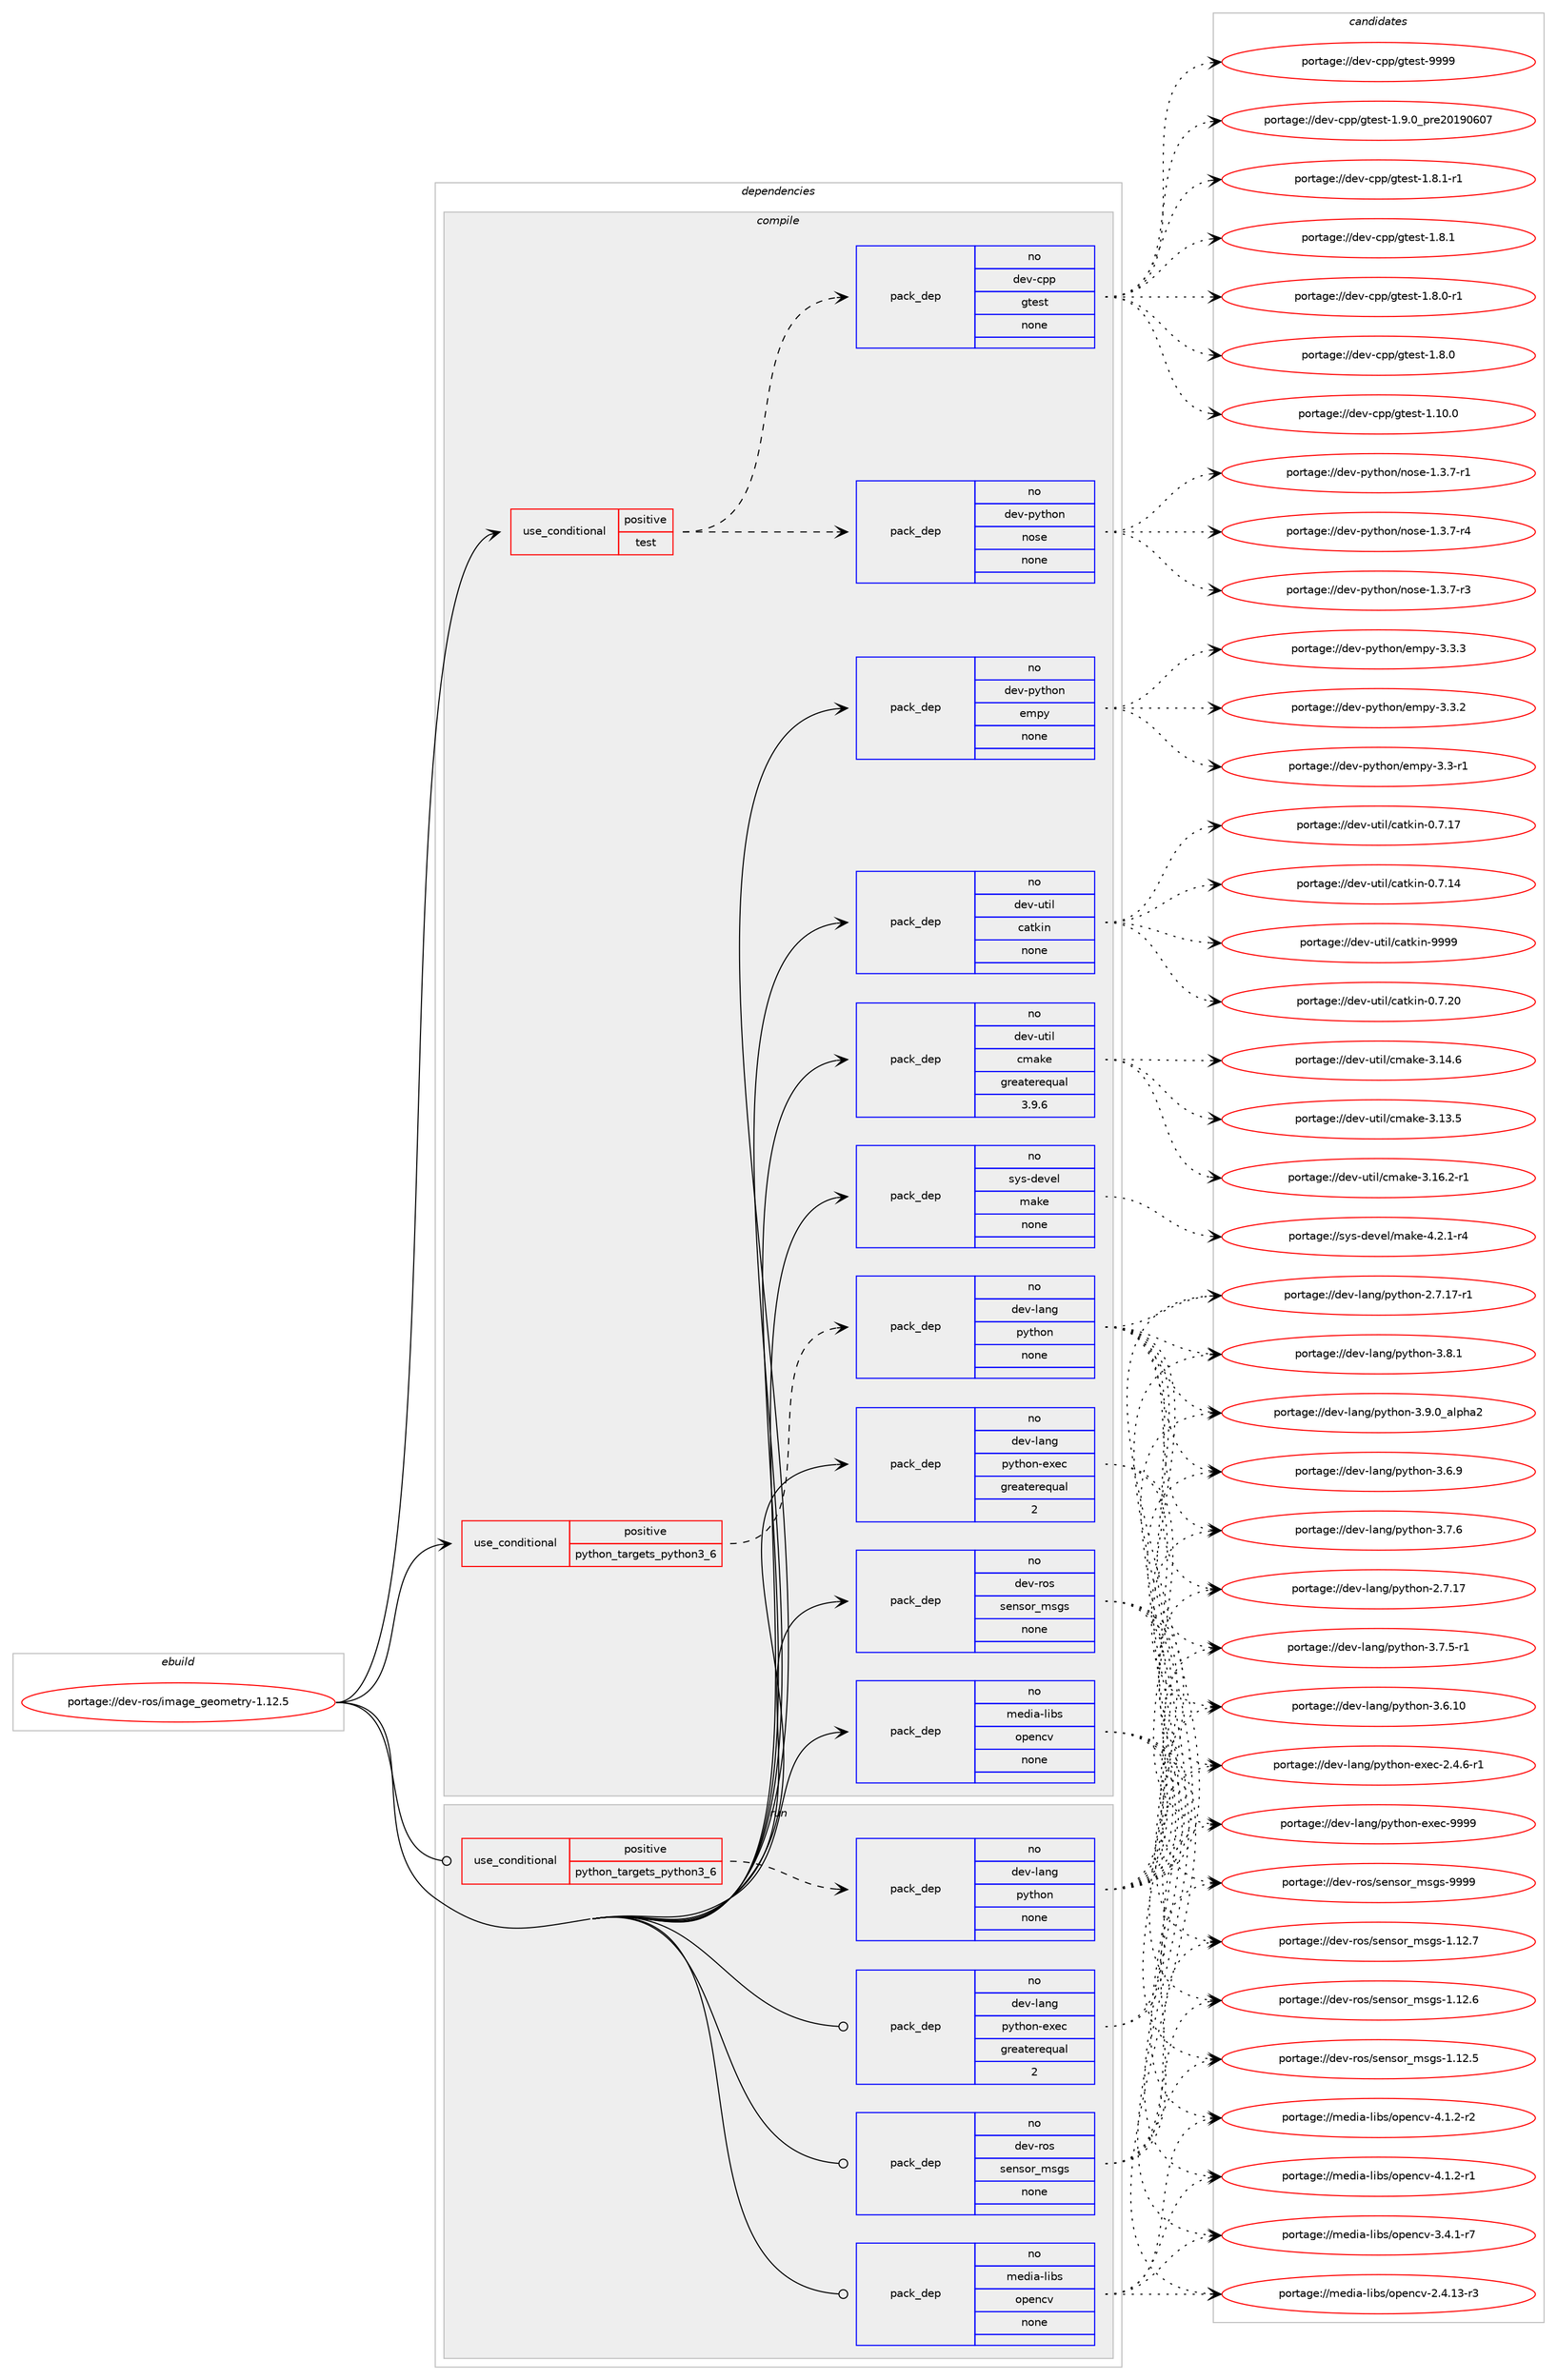 digraph prolog {

# *************
# Graph options
# *************

newrank=true;
concentrate=true;
compound=true;
graph [rankdir=LR,fontname=Helvetica,fontsize=10,ranksep=1.5];#, ranksep=2.5, nodesep=0.2];
edge  [arrowhead=vee];
node  [fontname=Helvetica,fontsize=10];

# **********
# The ebuild
# **********

subgraph cluster_leftcol {
color=gray;
label=<<i>ebuild</i>>;
id [label="portage://dev-ros/image_geometry-1.12.5", color=red, width=4, href="../dev-ros/image_geometry-1.12.5.svg"];
}

# ****************
# The dependencies
# ****************

subgraph cluster_midcol {
color=gray;
label=<<i>dependencies</i>>;
subgraph cluster_compile {
fillcolor="#eeeeee";
style=filled;
label=<<i>compile</i>>;
subgraph cond100197 {
dependency400847 [label=<<TABLE BORDER="0" CELLBORDER="1" CELLSPACING="0" CELLPADDING="4"><TR><TD ROWSPAN="3" CELLPADDING="10">use_conditional</TD></TR><TR><TD>positive</TD></TR><TR><TD>python_targets_python3_6</TD></TR></TABLE>>, shape=none, color=red];
subgraph pack295797 {
dependency400848 [label=<<TABLE BORDER="0" CELLBORDER="1" CELLSPACING="0" CELLPADDING="4" WIDTH="220"><TR><TD ROWSPAN="6" CELLPADDING="30">pack_dep</TD></TR><TR><TD WIDTH="110">no</TD></TR><TR><TD>dev-lang</TD></TR><TR><TD>python</TD></TR><TR><TD>none</TD></TR><TR><TD></TD></TR></TABLE>>, shape=none, color=blue];
}
dependency400847:e -> dependency400848:w [weight=20,style="dashed",arrowhead="vee"];
}
id:e -> dependency400847:w [weight=20,style="solid",arrowhead="vee"];
subgraph cond100198 {
dependency400849 [label=<<TABLE BORDER="0" CELLBORDER="1" CELLSPACING="0" CELLPADDING="4"><TR><TD ROWSPAN="3" CELLPADDING="10">use_conditional</TD></TR><TR><TD>positive</TD></TR><TR><TD>test</TD></TR></TABLE>>, shape=none, color=red];
subgraph pack295798 {
dependency400850 [label=<<TABLE BORDER="0" CELLBORDER="1" CELLSPACING="0" CELLPADDING="4" WIDTH="220"><TR><TD ROWSPAN="6" CELLPADDING="30">pack_dep</TD></TR><TR><TD WIDTH="110">no</TD></TR><TR><TD>dev-python</TD></TR><TR><TD>nose</TD></TR><TR><TD>none</TD></TR><TR><TD></TD></TR></TABLE>>, shape=none, color=blue];
}
dependency400849:e -> dependency400850:w [weight=20,style="dashed",arrowhead="vee"];
subgraph pack295799 {
dependency400851 [label=<<TABLE BORDER="0" CELLBORDER="1" CELLSPACING="0" CELLPADDING="4" WIDTH="220"><TR><TD ROWSPAN="6" CELLPADDING="30">pack_dep</TD></TR><TR><TD WIDTH="110">no</TD></TR><TR><TD>dev-cpp</TD></TR><TR><TD>gtest</TD></TR><TR><TD>none</TD></TR><TR><TD></TD></TR></TABLE>>, shape=none, color=blue];
}
dependency400849:e -> dependency400851:w [weight=20,style="dashed",arrowhead="vee"];
}
id:e -> dependency400849:w [weight=20,style="solid",arrowhead="vee"];
subgraph pack295800 {
dependency400852 [label=<<TABLE BORDER="0" CELLBORDER="1" CELLSPACING="0" CELLPADDING="4" WIDTH="220"><TR><TD ROWSPAN="6" CELLPADDING="30">pack_dep</TD></TR><TR><TD WIDTH="110">no</TD></TR><TR><TD>dev-lang</TD></TR><TR><TD>python-exec</TD></TR><TR><TD>greaterequal</TD></TR><TR><TD>2</TD></TR></TABLE>>, shape=none, color=blue];
}
id:e -> dependency400852:w [weight=20,style="solid",arrowhead="vee"];
subgraph pack295801 {
dependency400853 [label=<<TABLE BORDER="0" CELLBORDER="1" CELLSPACING="0" CELLPADDING="4" WIDTH="220"><TR><TD ROWSPAN="6" CELLPADDING="30">pack_dep</TD></TR><TR><TD WIDTH="110">no</TD></TR><TR><TD>dev-python</TD></TR><TR><TD>empy</TD></TR><TR><TD>none</TD></TR><TR><TD></TD></TR></TABLE>>, shape=none, color=blue];
}
id:e -> dependency400853:w [weight=20,style="solid",arrowhead="vee"];
subgraph pack295802 {
dependency400854 [label=<<TABLE BORDER="0" CELLBORDER="1" CELLSPACING="0" CELLPADDING="4" WIDTH="220"><TR><TD ROWSPAN="6" CELLPADDING="30">pack_dep</TD></TR><TR><TD WIDTH="110">no</TD></TR><TR><TD>dev-ros</TD></TR><TR><TD>sensor_msgs</TD></TR><TR><TD>none</TD></TR><TR><TD></TD></TR></TABLE>>, shape=none, color=blue];
}
id:e -> dependency400854:w [weight=20,style="solid",arrowhead="vee"];
subgraph pack295803 {
dependency400855 [label=<<TABLE BORDER="0" CELLBORDER="1" CELLSPACING="0" CELLPADDING="4" WIDTH="220"><TR><TD ROWSPAN="6" CELLPADDING="30">pack_dep</TD></TR><TR><TD WIDTH="110">no</TD></TR><TR><TD>dev-util</TD></TR><TR><TD>catkin</TD></TR><TR><TD>none</TD></TR><TR><TD></TD></TR></TABLE>>, shape=none, color=blue];
}
id:e -> dependency400855:w [weight=20,style="solid",arrowhead="vee"];
subgraph pack295804 {
dependency400856 [label=<<TABLE BORDER="0" CELLBORDER="1" CELLSPACING="0" CELLPADDING="4" WIDTH="220"><TR><TD ROWSPAN="6" CELLPADDING="30">pack_dep</TD></TR><TR><TD WIDTH="110">no</TD></TR><TR><TD>dev-util</TD></TR><TR><TD>cmake</TD></TR><TR><TD>greaterequal</TD></TR><TR><TD>3.9.6</TD></TR></TABLE>>, shape=none, color=blue];
}
id:e -> dependency400856:w [weight=20,style="solid",arrowhead="vee"];
subgraph pack295805 {
dependency400857 [label=<<TABLE BORDER="0" CELLBORDER="1" CELLSPACING="0" CELLPADDING="4" WIDTH="220"><TR><TD ROWSPAN="6" CELLPADDING="30">pack_dep</TD></TR><TR><TD WIDTH="110">no</TD></TR><TR><TD>media-libs</TD></TR><TR><TD>opencv</TD></TR><TR><TD>none</TD></TR><TR><TD></TD></TR></TABLE>>, shape=none, color=blue];
}
id:e -> dependency400857:w [weight=20,style="solid",arrowhead="vee"];
subgraph pack295806 {
dependency400858 [label=<<TABLE BORDER="0" CELLBORDER="1" CELLSPACING="0" CELLPADDING="4" WIDTH="220"><TR><TD ROWSPAN="6" CELLPADDING="30">pack_dep</TD></TR><TR><TD WIDTH="110">no</TD></TR><TR><TD>sys-devel</TD></TR><TR><TD>make</TD></TR><TR><TD>none</TD></TR><TR><TD></TD></TR></TABLE>>, shape=none, color=blue];
}
id:e -> dependency400858:w [weight=20,style="solid",arrowhead="vee"];
}
subgraph cluster_compileandrun {
fillcolor="#eeeeee";
style=filled;
label=<<i>compile and run</i>>;
}
subgraph cluster_run {
fillcolor="#eeeeee";
style=filled;
label=<<i>run</i>>;
subgraph cond100199 {
dependency400859 [label=<<TABLE BORDER="0" CELLBORDER="1" CELLSPACING="0" CELLPADDING="4"><TR><TD ROWSPAN="3" CELLPADDING="10">use_conditional</TD></TR><TR><TD>positive</TD></TR><TR><TD>python_targets_python3_6</TD></TR></TABLE>>, shape=none, color=red];
subgraph pack295807 {
dependency400860 [label=<<TABLE BORDER="0" CELLBORDER="1" CELLSPACING="0" CELLPADDING="4" WIDTH="220"><TR><TD ROWSPAN="6" CELLPADDING="30">pack_dep</TD></TR><TR><TD WIDTH="110">no</TD></TR><TR><TD>dev-lang</TD></TR><TR><TD>python</TD></TR><TR><TD>none</TD></TR><TR><TD></TD></TR></TABLE>>, shape=none, color=blue];
}
dependency400859:e -> dependency400860:w [weight=20,style="dashed",arrowhead="vee"];
}
id:e -> dependency400859:w [weight=20,style="solid",arrowhead="odot"];
subgraph pack295808 {
dependency400861 [label=<<TABLE BORDER="0" CELLBORDER="1" CELLSPACING="0" CELLPADDING="4" WIDTH="220"><TR><TD ROWSPAN="6" CELLPADDING="30">pack_dep</TD></TR><TR><TD WIDTH="110">no</TD></TR><TR><TD>dev-lang</TD></TR><TR><TD>python-exec</TD></TR><TR><TD>greaterequal</TD></TR><TR><TD>2</TD></TR></TABLE>>, shape=none, color=blue];
}
id:e -> dependency400861:w [weight=20,style="solid",arrowhead="odot"];
subgraph pack295809 {
dependency400862 [label=<<TABLE BORDER="0" CELLBORDER="1" CELLSPACING="0" CELLPADDING="4" WIDTH="220"><TR><TD ROWSPAN="6" CELLPADDING="30">pack_dep</TD></TR><TR><TD WIDTH="110">no</TD></TR><TR><TD>dev-ros</TD></TR><TR><TD>sensor_msgs</TD></TR><TR><TD>none</TD></TR><TR><TD></TD></TR></TABLE>>, shape=none, color=blue];
}
id:e -> dependency400862:w [weight=20,style="solid",arrowhead="odot"];
subgraph pack295810 {
dependency400863 [label=<<TABLE BORDER="0" CELLBORDER="1" CELLSPACING="0" CELLPADDING="4" WIDTH="220"><TR><TD ROWSPAN="6" CELLPADDING="30">pack_dep</TD></TR><TR><TD WIDTH="110">no</TD></TR><TR><TD>media-libs</TD></TR><TR><TD>opencv</TD></TR><TR><TD>none</TD></TR><TR><TD></TD></TR></TABLE>>, shape=none, color=blue];
}
id:e -> dependency400863:w [weight=20,style="solid",arrowhead="odot"];
}
}

# **************
# The candidates
# **************

subgraph cluster_choices {
rank=same;
color=gray;
label=<<i>candidates</i>>;

subgraph choice295797 {
color=black;
nodesep=1;
choice10010111845108971101034711212111610411111045514657464895971081121049750 [label="portage://dev-lang/python-3.9.0_alpha2", color=red, width=4,href="../dev-lang/python-3.9.0_alpha2.svg"];
choice100101118451089711010347112121116104111110455146564649 [label="portage://dev-lang/python-3.8.1", color=red, width=4,href="../dev-lang/python-3.8.1.svg"];
choice100101118451089711010347112121116104111110455146554654 [label="portage://dev-lang/python-3.7.6", color=red, width=4,href="../dev-lang/python-3.7.6.svg"];
choice1001011184510897110103471121211161041111104551465546534511449 [label="portage://dev-lang/python-3.7.5-r1", color=red, width=4,href="../dev-lang/python-3.7.5-r1.svg"];
choice100101118451089711010347112121116104111110455146544657 [label="portage://dev-lang/python-3.6.9", color=red, width=4,href="../dev-lang/python-3.6.9.svg"];
choice10010111845108971101034711212111610411111045514654464948 [label="portage://dev-lang/python-3.6.10", color=red, width=4,href="../dev-lang/python-3.6.10.svg"];
choice100101118451089711010347112121116104111110455046554649554511449 [label="portage://dev-lang/python-2.7.17-r1", color=red, width=4,href="../dev-lang/python-2.7.17-r1.svg"];
choice10010111845108971101034711212111610411111045504655464955 [label="portage://dev-lang/python-2.7.17", color=red, width=4,href="../dev-lang/python-2.7.17.svg"];
dependency400848:e -> choice10010111845108971101034711212111610411111045514657464895971081121049750:w [style=dotted,weight="100"];
dependency400848:e -> choice100101118451089711010347112121116104111110455146564649:w [style=dotted,weight="100"];
dependency400848:e -> choice100101118451089711010347112121116104111110455146554654:w [style=dotted,weight="100"];
dependency400848:e -> choice1001011184510897110103471121211161041111104551465546534511449:w [style=dotted,weight="100"];
dependency400848:e -> choice100101118451089711010347112121116104111110455146544657:w [style=dotted,weight="100"];
dependency400848:e -> choice10010111845108971101034711212111610411111045514654464948:w [style=dotted,weight="100"];
dependency400848:e -> choice100101118451089711010347112121116104111110455046554649554511449:w [style=dotted,weight="100"];
dependency400848:e -> choice10010111845108971101034711212111610411111045504655464955:w [style=dotted,weight="100"];
}
subgraph choice295798 {
color=black;
nodesep=1;
choice10010111845112121116104111110471101111151014549465146554511452 [label="portage://dev-python/nose-1.3.7-r4", color=red, width=4,href="../dev-python/nose-1.3.7-r4.svg"];
choice10010111845112121116104111110471101111151014549465146554511451 [label="portage://dev-python/nose-1.3.7-r3", color=red, width=4,href="../dev-python/nose-1.3.7-r3.svg"];
choice10010111845112121116104111110471101111151014549465146554511449 [label="portage://dev-python/nose-1.3.7-r1", color=red, width=4,href="../dev-python/nose-1.3.7-r1.svg"];
dependency400850:e -> choice10010111845112121116104111110471101111151014549465146554511452:w [style=dotted,weight="100"];
dependency400850:e -> choice10010111845112121116104111110471101111151014549465146554511451:w [style=dotted,weight="100"];
dependency400850:e -> choice10010111845112121116104111110471101111151014549465146554511449:w [style=dotted,weight="100"];
}
subgraph choice295799 {
color=black;
nodesep=1;
choice1001011184599112112471031161011151164557575757 [label="portage://dev-cpp/gtest-9999", color=red, width=4,href="../dev-cpp/gtest-9999.svg"];
choice100101118459911211247103116101115116454946574648951121141015048495748544855 [label="portage://dev-cpp/gtest-1.9.0_pre20190607", color=red, width=4,href="../dev-cpp/gtest-1.9.0_pre20190607.svg"];
choice1001011184599112112471031161011151164549465646494511449 [label="portage://dev-cpp/gtest-1.8.1-r1", color=red, width=4,href="../dev-cpp/gtest-1.8.1-r1.svg"];
choice100101118459911211247103116101115116454946564649 [label="portage://dev-cpp/gtest-1.8.1", color=red, width=4,href="../dev-cpp/gtest-1.8.1.svg"];
choice1001011184599112112471031161011151164549465646484511449 [label="portage://dev-cpp/gtest-1.8.0-r1", color=red, width=4,href="../dev-cpp/gtest-1.8.0-r1.svg"];
choice100101118459911211247103116101115116454946564648 [label="portage://dev-cpp/gtest-1.8.0", color=red, width=4,href="../dev-cpp/gtest-1.8.0.svg"];
choice10010111845991121124710311610111511645494649484648 [label="portage://dev-cpp/gtest-1.10.0", color=red, width=4,href="../dev-cpp/gtest-1.10.0.svg"];
dependency400851:e -> choice1001011184599112112471031161011151164557575757:w [style=dotted,weight="100"];
dependency400851:e -> choice100101118459911211247103116101115116454946574648951121141015048495748544855:w [style=dotted,weight="100"];
dependency400851:e -> choice1001011184599112112471031161011151164549465646494511449:w [style=dotted,weight="100"];
dependency400851:e -> choice100101118459911211247103116101115116454946564649:w [style=dotted,weight="100"];
dependency400851:e -> choice1001011184599112112471031161011151164549465646484511449:w [style=dotted,weight="100"];
dependency400851:e -> choice100101118459911211247103116101115116454946564648:w [style=dotted,weight="100"];
dependency400851:e -> choice10010111845991121124710311610111511645494649484648:w [style=dotted,weight="100"];
}
subgraph choice295800 {
color=black;
nodesep=1;
choice10010111845108971101034711212111610411111045101120101994557575757 [label="portage://dev-lang/python-exec-9999", color=red, width=4,href="../dev-lang/python-exec-9999.svg"];
choice10010111845108971101034711212111610411111045101120101994550465246544511449 [label="portage://dev-lang/python-exec-2.4.6-r1", color=red, width=4,href="../dev-lang/python-exec-2.4.6-r1.svg"];
dependency400852:e -> choice10010111845108971101034711212111610411111045101120101994557575757:w [style=dotted,weight="100"];
dependency400852:e -> choice10010111845108971101034711212111610411111045101120101994550465246544511449:w [style=dotted,weight="100"];
}
subgraph choice295801 {
color=black;
nodesep=1;
choice1001011184511212111610411111047101109112121455146514651 [label="portage://dev-python/empy-3.3.3", color=red, width=4,href="../dev-python/empy-3.3.3.svg"];
choice1001011184511212111610411111047101109112121455146514650 [label="portage://dev-python/empy-3.3.2", color=red, width=4,href="../dev-python/empy-3.3.2.svg"];
choice1001011184511212111610411111047101109112121455146514511449 [label="portage://dev-python/empy-3.3-r1", color=red, width=4,href="../dev-python/empy-3.3-r1.svg"];
dependency400853:e -> choice1001011184511212111610411111047101109112121455146514651:w [style=dotted,weight="100"];
dependency400853:e -> choice1001011184511212111610411111047101109112121455146514650:w [style=dotted,weight="100"];
dependency400853:e -> choice1001011184511212111610411111047101109112121455146514511449:w [style=dotted,weight="100"];
}
subgraph choice295802 {
color=black;
nodesep=1;
choice1001011184511411111547115101110115111114951091151031154557575757 [label="portage://dev-ros/sensor_msgs-9999", color=red, width=4,href="../dev-ros/sensor_msgs-9999.svg"];
choice10010111845114111115471151011101151111149510911510311545494649504655 [label="portage://dev-ros/sensor_msgs-1.12.7", color=red, width=4,href="../dev-ros/sensor_msgs-1.12.7.svg"];
choice10010111845114111115471151011101151111149510911510311545494649504654 [label="portage://dev-ros/sensor_msgs-1.12.6", color=red, width=4,href="../dev-ros/sensor_msgs-1.12.6.svg"];
choice10010111845114111115471151011101151111149510911510311545494649504653 [label="portage://dev-ros/sensor_msgs-1.12.5", color=red, width=4,href="../dev-ros/sensor_msgs-1.12.5.svg"];
dependency400854:e -> choice1001011184511411111547115101110115111114951091151031154557575757:w [style=dotted,weight="100"];
dependency400854:e -> choice10010111845114111115471151011101151111149510911510311545494649504655:w [style=dotted,weight="100"];
dependency400854:e -> choice10010111845114111115471151011101151111149510911510311545494649504654:w [style=dotted,weight="100"];
dependency400854:e -> choice10010111845114111115471151011101151111149510911510311545494649504653:w [style=dotted,weight="100"];
}
subgraph choice295803 {
color=black;
nodesep=1;
choice100101118451171161051084799971161071051104557575757 [label="portage://dev-util/catkin-9999", color=red, width=4,href="../dev-util/catkin-9999.svg"];
choice1001011184511711610510847999711610710511045484655465048 [label="portage://dev-util/catkin-0.7.20", color=red, width=4,href="../dev-util/catkin-0.7.20.svg"];
choice1001011184511711610510847999711610710511045484655464955 [label="portage://dev-util/catkin-0.7.17", color=red, width=4,href="../dev-util/catkin-0.7.17.svg"];
choice1001011184511711610510847999711610710511045484655464952 [label="portage://dev-util/catkin-0.7.14", color=red, width=4,href="../dev-util/catkin-0.7.14.svg"];
dependency400855:e -> choice100101118451171161051084799971161071051104557575757:w [style=dotted,weight="100"];
dependency400855:e -> choice1001011184511711610510847999711610710511045484655465048:w [style=dotted,weight="100"];
dependency400855:e -> choice1001011184511711610510847999711610710511045484655464955:w [style=dotted,weight="100"];
dependency400855:e -> choice1001011184511711610510847999711610710511045484655464952:w [style=dotted,weight="100"];
}
subgraph choice295804 {
color=black;
nodesep=1;
choice10010111845117116105108479910997107101455146495446504511449 [label="portage://dev-util/cmake-3.16.2-r1", color=red, width=4,href="../dev-util/cmake-3.16.2-r1.svg"];
choice1001011184511711610510847991099710710145514649524654 [label="portage://dev-util/cmake-3.14.6", color=red, width=4,href="../dev-util/cmake-3.14.6.svg"];
choice1001011184511711610510847991099710710145514649514653 [label="portage://dev-util/cmake-3.13.5", color=red, width=4,href="../dev-util/cmake-3.13.5.svg"];
dependency400856:e -> choice10010111845117116105108479910997107101455146495446504511449:w [style=dotted,weight="100"];
dependency400856:e -> choice1001011184511711610510847991099710710145514649524654:w [style=dotted,weight="100"];
dependency400856:e -> choice1001011184511711610510847991099710710145514649514653:w [style=dotted,weight="100"];
}
subgraph choice295805 {
color=black;
nodesep=1;
choice10910110010597451081059811547111112101110991184552464946504511450 [label="portage://media-libs/opencv-4.1.2-r2", color=red, width=4,href="../media-libs/opencv-4.1.2-r2.svg"];
choice10910110010597451081059811547111112101110991184552464946504511449 [label="portage://media-libs/opencv-4.1.2-r1", color=red, width=4,href="../media-libs/opencv-4.1.2-r1.svg"];
choice10910110010597451081059811547111112101110991184551465246494511455 [label="portage://media-libs/opencv-3.4.1-r7", color=red, width=4,href="../media-libs/opencv-3.4.1-r7.svg"];
choice1091011001059745108105981154711111210111099118455046524649514511451 [label="portage://media-libs/opencv-2.4.13-r3", color=red, width=4,href="../media-libs/opencv-2.4.13-r3.svg"];
dependency400857:e -> choice10910110010597451081059811547111112101110991184552464946504511450:w [style=dotted,weight="100"];
dependency400857:e -> choice10910110010597451081059811547111112101110991184552464946504511449:w [style=dotted,weight="100"];
dependency400857:e -> choice10910110010597451081059811547111112101110991184551465246494511455:w [style=dotted,weight="100"];
dependency400857:e -> choice1091011001059745108105981154711111210111099118455046524649514511451:w [style=dotted,weight="100"];
}
subgraph choice295806 {
color=black;
nodesep=1;
choice1151211154510010111810110847109971071014552465046494511452 [label="portage://sys-devel/make-4.2.1-r4", color=red, width=4,href="../sys-devel/make-4.2.1-r4.svg"];
dependency400858:e -> choice1151211154510010111810110847109971071014552465046494511452:w [style=dotted,weight="100"];
}
subgraph choice295807 {
color=black;
nodesep=1;
choice10010111845108971101034711212111610411111045514657464895971081121049750 [label="portage://dev-lang/python-3.9.0_alpha2", color=red, width=4,href="../dev-lang/python-3.9.0_alpha2.svg"];
choice100101118451089711010347112121116104111110455146564649 [label="portage://dev-lang/python-3.8.1", color=red, width=4,href="../dev-lang/python-3.8.1.svg"];
choice100101118451089711010347112121116104111110455146554654 [label="portage://dev-lang/python-3.7.6", color=red, width=4,href="../dev-lang/python-3.7.6.svg"];
choice1001011184510897110103471121211161041111104551465546534511449 [label="portage://dev-lang/python-3.7.5-r1", color=red, width=4,href="../dev-lang/python-3.7.5-r1.svg"];
choice100101118451089711010347112121116104111110455146544657 [label="portage://dev-lang/python-3.6.9", color=red, width=4,href="../dev-lang/python-3.6.9.svg"];
choice10010111845108971101034711212111610411111045514654464948 [label="portage://dev-lang/python-3.6.10", color=red, width=4,href="../dev-lang/python-3.6.10.svg"];
choice100101118451089711010347112121116104111110455046554649554511449 [label="portage://dev-lang/python-2.7.17-r1", color=red, width=4,href="../dev-lang/python-2.7.17-r1.svg"];
choice10010111845108971101034711212111610411111045504655464955 [label="portage://dev-lang/python-2.7.17", color=red, width=4,href="../dev-lang/python-2.7.17.svg"];
dependency400860:e -> choice10010111845108971101034711212111610411111045514657464895971081121049750:w [style=dotted,weight="100"];
dependency400860:e -> choice100101118451089711010347112121116104111110455146564649:w [style=dotted,weight="100"];
dependency400860:e -> choice100101118451089711010347112121116104111110455146554654:w [style=dotted,weight="100"];
dependency400860:e -> choice1001011184510897110103471121211161041111104551465546534511449:w [style=dotted,weight="100"];
dependency400860:e -> choice100101118451089711010347112121116104111110455146544657:w [style=dotted,weight="100"];
dependency400860:e -> choice10010111845108971101034711212111610411111045514654464948:w [style=dotted,weight="100"];
dependency400860:e -> choice100101118451089711010347112121116104111110455046554649554511449:w [style=dotted,weight="100"];
dependency400860:e -> choice10010111845108971101034711212111610411111045504655464955:w [style=dotted,weight="100"];
}
subgraph choice295808 {
color=black;
nodesep=1;
choice10010111845108971101034711212111610411111045101120101994557575757 [label="portage://dev-lang/python-exec-9999", color=red, width=4,href="../dev-lang/python-exec-9999.svg"];
choice10010111845108971101034711212111610411111045101120101994550465246544511449 [label="portage://dev-lang/python-exec-2.4.6-r1", color=red, width=4,href="../dev-lang/python-exec-2.4.6-r1.svg"];
dependency400861:e -> choice10010111845108971101034711212111610411111045101120101994557575757:w [style=dotted,weight="100"];
dependency400861:e -> choice10010111845108971101034711212111610411111045101120101994550465246544511449:w [style=dotted,weight="100"];
}
subgraph choice295809 {
color=black;
nodesep=1;
choice1001011184511411111547115101110115111114951091151031154557575757 [label="portage://dev-ros/sensor_msgs-9999", color=red, width=4,href="../dev-ros/sensor_msgs-9999.svg"];
choice10010111845114111115471151011101151111149510911510311545494649504655 [label="portage://dev-ros/sensor_msgs-1.12.7", color=red, width=4,href="../dev-ros/sensor_msgs-1.12.7.svg"];
choice10010111845114111115471151011101151111149510911510311545494649504654 [label="portage://dev-ros/sensor_msgs-1.12.6", color=red, width=4,href="../dev-ros/sensor_msgs-1.12.6.svg"];
choice10010111845114111115471151011101151111149510911510311545494649504653 [label="portage://dev-ros/sensor_msgs-1.12.5", color=red, width=4,href="../dev-ros/sensor_msgs-1.12.5.svg"];
dependency400862:e -> choice1001011184511411111547115101110115111114951091151031154557575757:w [style=dotted,weight="100"];
dependency400862:e -> choice10010111845114111115471151011101151111149510911510311545494649504655:w [style=dotted,weight="100"];
dependency400862:e -> choice10010111845114111115471151011101151111149510911510311545494649504654:w [style=dotted,weight="100"];
dependency400862:e -> choice10010111845114111115471151011101151111149510911510311545494649504653:w [style=dotted,weight="100"];
}
subgraph choice295810 {
color=black;
nodesep=1;
choice10910110010597451081059811547111112101110991184552464946504511450 [label="portage://media-libs/opencv-4.1.2-r2", color=red, width=4,href="../media-libs/opencv-4.1.2-r2.svg"];
choice10910110010597451081059811547111112101110991184552464946504511449 [label="portage://media-libs/opencv-4.1.2-r1", color=red, width=4,href="../media-libs/opencv-4.1.2-r1.svg"];
choice10910110010597451081059811547111112101110991184551465246494511455 [label="portage://media-libs/opencv-3.4.1-r7", color=red, width=4,href="../media-libs/opencv-3.4.1-r7.svg"];
choice1091011001059745108105981154711111210111099118455046524649514511451 [label="portage://media-libs/opencv-2.4.13-r3", color=red, width=4,href="../media-libs/opencv-2.4.13-r3.svg"];
dependency400863:e -> choice10910110010597451081059811547111112101110991184552464946504511450:w [style=dotted,weight="100"];
dependency400863:e -> choice10910110010597451081059811547111112101110991184552464946504511449:w [style=dotted,weight="100"];
dependency400863:e -> choice10910110010597451081059811547111112101110991184551465246494511455:w [style=dotted,weight="100"];
dependency400863:e -> choice1091011001059745108105981154711111210111099118455046524649514511451:w [style=dotted,weight="100"];
}
}

}
